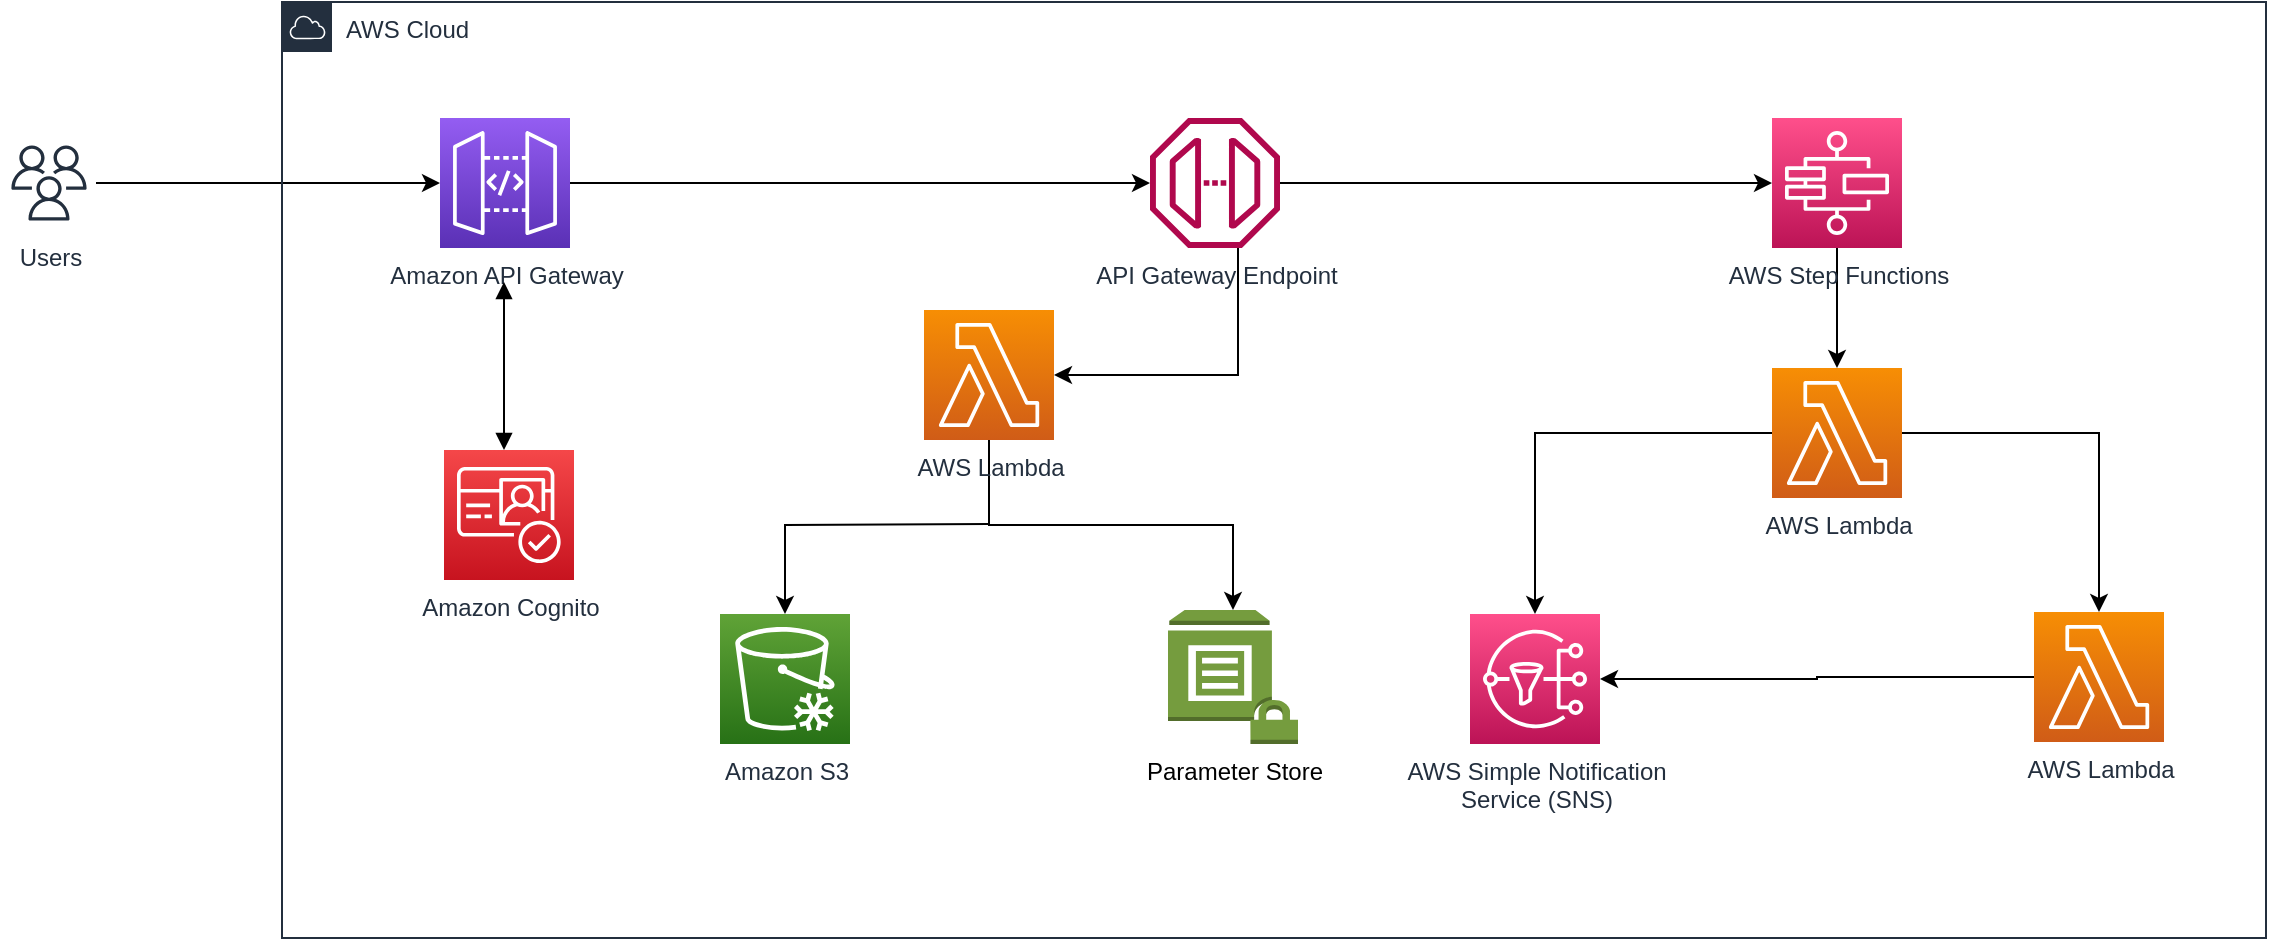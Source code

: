 <mxfile version="21.3.2" type="github">
  <diagram name="Page-1" id="FAZEdEU8j4wSGHtSHfy4">
    <mxGraphModel dx="1323" dy="717" grid="0" gridSize="10" guides="1" tooltips="1" connect="1" arrows="1" fold="1" page="1" pageScale="1" pageWidth="850" pageHeight="1100" math="0" shadow="0">
      <root>
        <mxCell id="0" />
        <mxCell id="1" parent="0" />
        <mxCell id="WiBFuDnjmOOBbJ8TPGdd-5" style="edgeStyle=orthogonalEdgeStyle;rounded=0;orthogonalLoop=1;jettySize=auto;html=1;entryX=0;entryY=0.5;entryDx=0;entryDy=0;entryPerimeter=0;" parent="1" source="WiBFuDnjmOOBbJ8TPGdd-1" target="WiBFuDnjmOOBbJ8TPGdd-4" edge="1">
          <mxGeometry relative="1" as="geometry" />
        </mxCell>
        <mxCell id="WiBFuDnjmOOBbJ8TPGdd-1" value="Users" style="sketch=0;outlineConnect=0;fontColor=#232F3E;gradientColor=none;strokeColor=#232F3E;fillColor=#ffffff;dashed=0;verticalLabelPosition=bottom;verticalAlign=top;align=center;html=1;fontSize=12;fontStyle=0;aspect=fixed;shape=mxgraph.aws4.resourceIcon;resIcon=mxgraph.aws4.users;" parent="1" vertex="1">
          <mxGeometry x="17" y="109" width="47" height="47" as="geometry" />
        </mxCell>
        <mxCell id="WiBFuDnjmOOBbJ8TPGdd-3" value="AWS Cloud" style="points=[[0,0],[0.25,0],[0.5,0],[0.75,0],[1,0],[1,0.25],[1,0.5],[1,0.75],[1,1],[0.75,1],[0.5,1],[0.25,1],[0,1],[0,0.75],[0,0.5],[0,0.25]];outlineConnect=0;gradientColor=none;html=1;whiteSpace=wrap;fontSize=12;fontStyle=0;container=1;pointerEvents=0;collapsible=0;recursiveResize=0;shape=mxgraph.aws4.group;grIcon=mxgraph.aws4.group_aws_cloud;strokeColor=#232F3E;fillColor=none;verticalAlign=top;align=left;spacingLeft=30;fontColor=#232F3E;dashed=0;" parent="1" vertex="1">
          <mxGeometry x="157" y="42" width="992" height="468" as="geometry" />
        </mxCell>
        <mxCell id="WiBFuDnjmOOBbJ8TPGdd-7" style="edgeStyle=orthogonalEdgeStyle;rounded=0;orthogonalLoop=1;jettySize=auto;html=1;" parent="WiBFuDnjmOOBbJ8TPGdd-3" source="WiBFuDnjmOOBbJ8TPGdd-4" target="WiBFuDnjmOOBbJ8TPGdd-6" edge="1">
          <mxGeometry relative="1" as="geometry" />
        </mxCell>
        <mxCell id="WiBFuDnjmOOBbJ8TPGdd-4" value="Amazon API Gateway" style="sketch=0;points=[[0,0,0],[0.25,0,0],[0.5,0,0],[0.75,0,0],[1,0,0],[0,1,0],[0.25,1,0],[0.5,1,0],[0.75,1,0],[1,1,0],[0,0.25,0],[0,0.5,0],[0,0.75,0],[1,0.25,0],[1,0.5,0],[1,0.75,0]];outlineConnect=0;fontColor=#232F3E;gradientColor=#945DF2;gradientDirection=north;fillColor=#5A30B5;strokeColor=#ffffff;dashed=0;verticalLabelPosition=bottom;verticalAlign=top;align=center;html=1;fontSize=12;fontStyle=0;aspect=fixed;shape=mxgraph.aws4.resourceIcon;resIcon=mxgraph.aws4.api_gateway;" parent="WiBFuDnjmOOBbJ8TPGdd-3" vertex="1">
          <mxGeometry x="79" y="58" width="65" height="65" as="geometry" />
        </mxCell>
        <mxCell id="WiBFuDnjmOOBbJ8TPGdd-9" style="edgeStyle=orthogonalEdgeStyle;rounded=0;orthogonalLoop=1;jettySize=auto;html=1;entryX=1;entryY=0.5;entryDx=0;entryDy=0;entryPerimeter=0;" parent="WiBFuDnjmOOBbJ8TPGdd-3" source="WiBFuDnjmOOBbJ8TPGdd-6" target="WiBFuDnjmOOBbJ8TPGdd-8" edge="1">
          <mxGeometry relative="1" as="geometry">
            <Array as="points">
              <mxPoint x="478" y="186" />
            </Array>
          </mxGeometry>
        </mxCell>
        <mxCell id="Y3srllyIaoa3jAlV0xNy-2" style="edgeStyle=orthogonalEdgeStyle;rounded=0;orthogonalLoop=1;jettySize=auto;html=1;entryX=0;entryY=0.5;entryDx=0;entryDy=0;entryPerimeter=0;" edge="1" parent="WiBFuDnjmOOBbJ8TPGdd-3" source="WiBFuDnjmOOBbJ8TPGdd-6" target="Y3srllyIaoa3jAlV0xNy-1">
          <mxGeometry relative="1" as="geometry">
            <Array as="points">
              <mxPoint x="623" y="91" />
              <mxPoint x="623" y="91" />
            </Array>
          </mxGeometry>
        </mxCell>
        <mxCell id="WiBFuDnjmOOBbJ8TPGdd-6" value="API Gateway Endpoint" style="sketch=0;outlineConnect=0;fontColor=#232F3E;gradientColor=none;fillColor=#B0084D;strokeColor=none;dashed=0;verticalLabelPosition=bottom;verticalAlign=top;align=center;html=1;fontSize=12;fontStyle=0;aspect=fixed;pointerEvents=1;shape=mxgraph.aws4.endpoint;" parent="WiBFuDnjmOOBbJ8TPGdd-3" vertex="1">
          <mxGeometry x="434" y="58" width="65" height="65" as="geometry" />
        </mxCell>
        <mxCell id="WiBFuDnjmOOBbJ8TPGdd-18" style="edgeStyle=orthogonalEdgeStyle;rounded=0;orthogonalLoop=1;jettySize=auto;html=1;entryX=0.5;entryY=0;entryDx=0;entryDy=0;entryPerimeter=0;exitX=0.5;exitY=1;exitDx=0;exitDy=0;exitPerimeter=0;" parent="WiBFuDnjmOOBbJ8TPGdd-3" source="WiBFuDnjmOOBbJ8TPGdd-8" target="WiBFuDnjmOOBbJ8TPGdd-16" edge="1">
          <mxGeometry relative="1" as="geometry" />
        </mxCell>
        <mxCell id="WiBFuDnjmOOBbJ8TPGdd-19" style="edgeStyle=orthogonalEdgeStyle;rounded=0;orthogonalLoop=1;jettySize=auto;html=1;entryX=0.5;entryY=0;entryDx=0;entryDy=0;entryPerimeter=0;exitX=0.5;exitY=1;exitDx=0;exitDy=0;exitPerimeter=0;" parent="WiBFuDnjmOOBbJ8TPGdd-3" target="WiBFuDnjmOOBbJ8TPGdd-15" edge="1">
          <mxGeometry relative="1" as="geometry">
            <mxPoint x="353.5" y="261" as="sourcePoint" />
            <mxPoint x="251.5" y="348" as="targetPoint" />
          </mxGeometry>
        </mxCell>
        <mxCell id="WiBFuDnjmOOBbJ8TPGdd-8" value="AWS Lambda" style="sketch=0;points=[[0,0,0],[0.25,0,0],[0.5,0,0],[0.75,0,0],[1,0,0],[0,1,0],[0.25,1,0],[0.5,1,0],[0.75,1,0],[1,1,0],[0,0.25,0],[0,0.5,0],[0,0.75,0],[1,0.25,0],[1,0.5,0],[1,0.75,0]];outlineConnect=0;fontColor=#232F3E;gradientColor=#F78E04;gradientDirection=north;fillColor=#D05C17;strokeColor=#ffffff;dashed=0;verticalLabelPosition=bottom;verticalAlign=top;align=center;html=1;fontSize=12;fontStyle=0;aspect=fixed;shape=mxgraph.aws4.resourceIcon;resIcon=mxgraph.aws4.lambda;" parent="WiBFuDnjmOOBbJ8TPGdd-3" vertex="1">
          <mxGeometry x="321" y="154" width="65" height="65" as="geometry" />
        </mxCell>
        <mxCell id="WiBFuDnjmOOBbJ8TPGdd-10" value="Amazon Cognito" style="sketch=0;points=[[0,0,0],[0.25,0,0],[0.5,0,0],[0.75,0,0],[1,0,0],[0,1,0],[0.25,1,0],[0.5,1,0],[0.75,1,0],[1,1,0],[0,0.25,0],[0,0.5,0],[0,0.75,0],[1,0.25,0],[1,0.5,0],[1,0.75,0]];outlineConnect=0;fontColor=#232F3E;gradientColor=#F54749;gradientDirection=north;fillColor=#C7131F;strokeColor=#ffffff;dashed=0;verticalLabelPosition=bottom;verticalAlign=top;align=center;html=1;fontSize=12;fontStyle=0;aspect=fixed;shape=mxgraph.aws4.resourceIcon;resIcon=mxgraph.aws4.cognito;" parent="WiBFuDnjmOOBbJ8TPGdd-3" vertex="1">
          <mxGeometry x="81" y="224" width="65" height="65" as="geometry" />
        </mxCell>
        <mxCell id="WiBFuDnjmOOBbJ8TPGdd-14" value="" style="edgeStyle=orthogonalEdgeStyle;html=1;endArrow=block;elbow=vertical;startArrow=block;startFill=1;endFill=1;strokeColor=#000000;rounded=0;" parent="WiBFuDnjmOOBbJ8TPGdd-3" edge="1">
          <mxGeometry width="100" relative="1" as="geometry">
            <mxPoint x="111" y="140" as="sourcePoint" />
            <mxPoint x="111" y="224" as="targetPoint" />
          </mxGeometry>
        </mxCell>
        <mxCell id="WiBFuDnjmOOBbJ8TPGdd-15" value="Amazon S3" style="sketch=0;points=[[0,0,0],[0.25,0,0],[0.5,0,0],[0.75,0,0],[1,0,0],[0,1,0],[0.25,1,0],[0.5,1,0],[0.75,1,0],[1,1,0],[0,0.25,0],[0,0.5,0],[0,0.75,0],[1,0.25,0],[1,0.5,0],[1,0.75,0]];outlineConnect=0;fontColor=#232F3E;gradientColor=#60A337;gradientDirection=north;fillColor=#277116;strokeColor=#ffffff;dashed=0;verticalLabelPosition=bottom;verticalAlign=top;align=center;html=1;fontSize=12;fontStyle=0;aspect=fixed;shape=mxgraph.aws4.resourceIcon;resIcon=mxgraph.aws4.glacier;" parent="WiBFuDnjmOOBbJ8TPGdd-3" vertex="1">
          <mxGeometry x="219" y="306" width="65" height="65" as="geometry" />
        </mxCell>
        <mxCell id="WiBFuDnjmOOBbJ8TPGdd-16" value="Parameter Store" style="outlineConnect=0;dashed=0;verticalLabelPosition=bottom;verticalAlign=top;align=center;html=1;shape=mxgraph.aws3.parameter_store;fillColor=#759C3E;gradientColor=none;" parent="WiBFuDnjmOOBbJ8TPGdd-3" vertex="1">
          <mxGeometry x="443" y="304" width="65" height="67" as="geometry" />
        </mxCell>
        <mxCell id="Y3srllyIaoa3jAlV0xNy-4" style="edgeStyle=orthogonalEdgeStyle;rounded=0;orthogonalLoop=1;jettySize=auto;html=1;entryX=0.5;entryY=0;entryDx=0;entryDy=0;entryPerimeter=0;" edge="1" parent="WiBFuDnjmOOBbJ8TPGdd-3" source="Y3srllyIaoa3jAlV0xNy-1" target="Y3srllyIaoa3jAlV0xNy-3">
          <mxGeometry relative="1" as="geometry" />
        </mxCell>
        <mxCell id="Y3srllyIaoa3jAlV0xNy-1" value="AWS Step Functions" style="sketch=0;points=[[0,0,0],[0.25,0,0],[0.5,0,0],[0.75,0,0],[1,0,0],[0,1,0],[0.25,1,0],[0.5,1,0],[0.75,1,0],[1,1,0],[0,0.25,0],[0,0.5,0],[0,0.75,0],[1,0.25,0],[1,0.5,0],[1,0.75,0]];outlineConnect=0;fontColor=#232F3E;gradientColor=#FF4F8B;gradientDirection=north;fillColor=#BC1356;strokeColor=#ffffff;dashed=0;verticalLabelPosition=bottom;verticalAlign=top;align=center;html=1;fontSize=12;fontStyle=0;aspect=fixed;shape=mxgraph.aws4.resourceIcon;resIcon=mxgraph.aws4.step_functions;" vertex="1" parent="WiBFuDnjmOOBbJ8TPGdd-3">
          <mxGeometry x="745" y="58" width="65" height="65" as="geometry" />
        </mxCell>
        <mxCell id="Y3srllyIaoa3jAlV0xNy-6" style="edgeStyle=orthogonalEdgeStyle;rounded=0;orthogonalLoop=1;jettySize=auto;html=1;entryX=0.5;entryY=0;entryDx=0;entryDy=0;entryPerimeter=0;" edge="1" parent="WiBFuDnjmOOBbJ8TPGdd-3" source="Y3srllyIaoa3jAlV0xNy-3" target="Y3srllyIaoa3jAlV0xNy-5">
          <mxGeometry relative="1" as="geometry" />
        </mxCell>
        <mxCell id="Y3srllyIaoa3jAlV0xNy-8" style="edgeStyle=orthogonalEdgeStyle;rounded=0;orthogonalLoop=1;jettySize=auto;html=1;entryX=0.5;entryY=0;entryDx=0;entryDy=0;entryPerimeter=0;" edge="1" parent="WiBFuDnjmOOBbJ8TPGdd-3" source="Y3srllyIaoa3jAlV0xNy-3" target="Y3srllyIaoa3jAlV0xNy-7">
          <mxGeometry relative="1" as="geometry" />
        </mxCell>
        <mxCell id="Y3srllyIaoa3jAlV0xNy-3" value="AWS Lambda" style="sketch=0;points=[[0,0,0],[0.25,0,0],[0.5,0,0],[0.75,0,0],[1,0,0],[0,1,0],[0.25,1,0],[0.5,1,0],[0.75,1,0],[1,1,0],[0,0.25,0],[0,0.5,0],[0,0.75,0],[1,0.25,0],[1,0.5,0],[1,0.75,0]];outlineConnect=0;fontColor=#232F3E;gradientColor=#F78E04;gradientDirection=north;fillColor=#D05C17;strokeColor=#ffffff;dashed=0;verticalLabelPosition=bottom;verticalAlign=top;align=center;html=1;fontSize=12;fontStyle=0;aspect=fixed;shape=mxgraph.aws4.resourceIcon;resIcon=mxgraph.aws4.lambda;" vertex="1" parent="WiBFuDnjmOOBbJ8TPGdd-3">
          <mxGeometry x="745" y="183" width="65" height="65" as="geometry" />
        </mxCell>
        <mxCell id="Y3srllyIaoa3jAlV0xNy-5" value="AWS Simple Notification &lt;br&gt;Service (SNS)" style="sketch=0;points=[[0,0,0],[0.25,0,0],[0.5,0,0],[0.75,0,0],[1,0,0],[0,1,0],[0.25,1,0],[0.5,1,0],[0.75,1,0],[1,1,0],[0,0.25,0],[0,0.5,0],[0,0.75,0],[1,0.25,0],[1,0.5,0],[1,0.75,0]];outlineConnect=0;fontColor=#232F3E;gradientColor=#FF4F8B;gradientDirection=north;fillColor=#BC1356;strokeColor=#ffffff;dashed=0;verticalLabelPosition=bottom;verticalAlign=top;align=center;html=1;fontSize=12;fontStyle=0;aspect=fixed;shape=mxgraph.aws4.resourceIcon;resIcon=mxgraph.aws4.sns;" vertex="1" parent="WiBFuDnjmOOBbJ8TPGdd-3">
          <mxGeometry x="594" y="306" width="65" height="65" as="geometry" />
        </mxCell>
        <mxCell id="Y3srllyIaoa3jAlV0xNy-9" style="edgeStyle=orthogonalEdgeStyle;rounded=0;orthogonalLoop=1;jettySize=auto;html=1;entryX=1;entryY=0.5;entryDx=0;entryDy=0;entryPerimeter=0;" edge="1" parent="WiBFuDnjmOOBbJ8TPGdd-3" source="Y3srllyIaoa3jAlV0xNy-7" target="Y3srllyIaoa3jAlV0xNy-5">
          <mxGeometry relative="1" as="geometry" />
        </mxCell>
        <mxCell id="Y3srllyIaoa3jAlV0xNy-7" value="AWS Lambda" style="sketch=0;points=[[0,0,0],[0.25,0,0],[0.5,0,0],[0.75,0,0],[1,0,0],[0,1,0],[0.25,1,0],[0.5,1,0],[0.75,1,0],[1,1,0],[0,0.25,0],[0,0.5,0],[0,0.75,0],[1,0.25,0],[1,0.5,0],[1,0.75,0]];outlineConnect=0;fontColor=#232F3E;gradientColor=#F78E04;gradientDirection=north;fillColor=#D05C17;strokeColor=#ffffff;dashed=0;verticalLabelPosition=bottom;verticalAlign=top;align=center;html=1;fontSize=12;fontStyle=0;aspect=fixed;shape=mxgraph.aws4.resourceIcon;resIcon=mxgraph.aws4.lambda;" vertex="1" parent="WiBFuDnjmOOBbJ8TPGdd-3">
          <mxGeometry x="876" y="305" width="65" height="65" as="geometry" />
        </mxCell>
      </root>
    </mxGraphModel>
  </diagram>
</mxfile>
